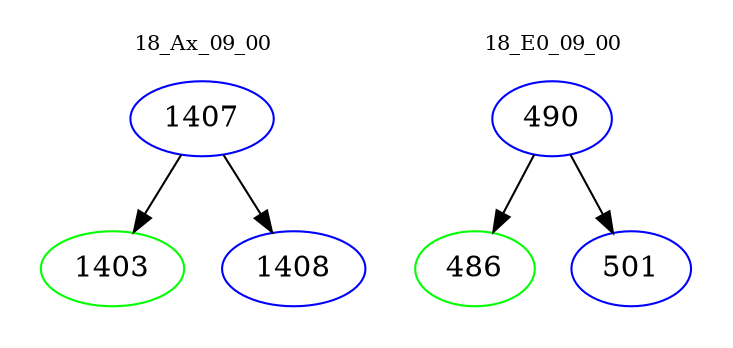 digraph{
subgraph cluster_0 {
color = white
label = "18_Ax_09_00";
fontsize=10;
T0_1407 [label="1407", color="blue"]
T0_1407 -> T0_1403 [color="black"]
T0_1403 [label="1403", color="green"]
T0_1407 -> T0_1408 [color="black"]
T0_1408 [label="1408", color="blue"]
}
subgraph cluster_1 {
color = white
label = "18_E0_09_00";
fontsize=10;
T1_490 [label="490", color="blue"]
T1_490 -> T1_486 [color="black"]
T1_486 [label="486", color="green"]
T1_490 -> T1_501 [color="black"]
T1_501 [label="501", color="blue"]
}
}
